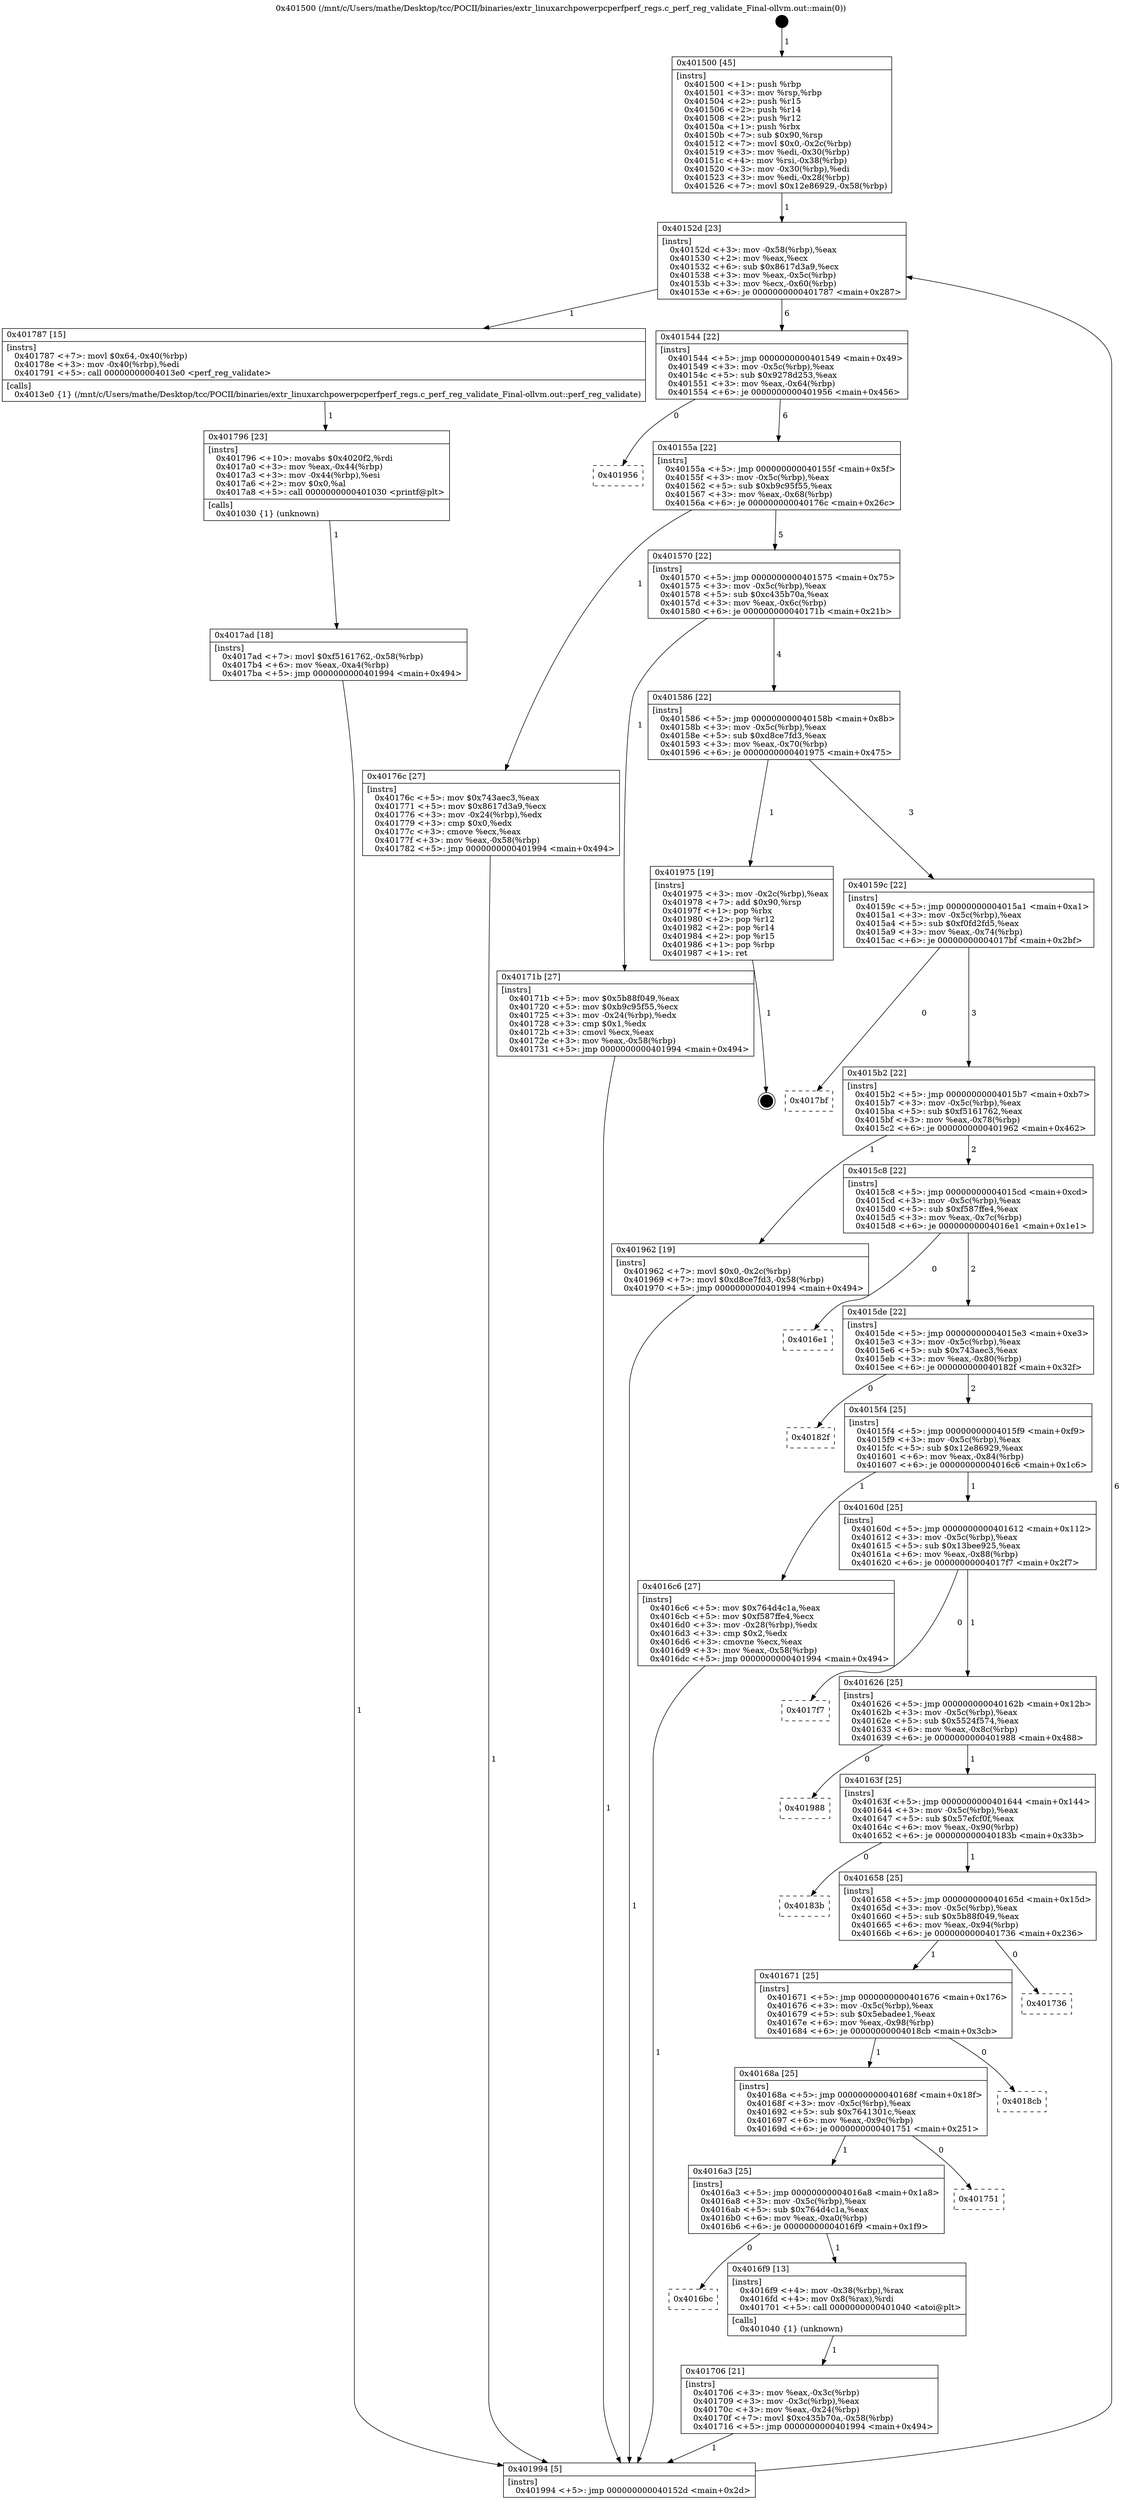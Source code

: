 digraph "0x401500" {
  label = "0x401500 (/mnt/c/Users/mathe/Desktop/tcc/POCII/binaries/extr_linuxarchpowerpcperfperf_regs.c_perf_reg_validate_Final-ollvm.out::main(0))"
  labelloc = "t"
  node[shape=record]

  Entry [label="",width=0.3,height=0.3,shape=circle,fillcolor=black,style=filled]
  "0x40152d" [label="{
     0x40152d [23]\l
     | [instrs]\l
     &nbsp;&nbsp;0x40152d \<+3\>: mov -0x58(%rbp),%eax\l
     &nbsp;&nbsp;0x401530 \<+2\>: mov %eax,%ecx\l
     &nbsp;&nbsp;0x401532 \<+6\>: sub $0x8617d3a9,%ecx\l
     &nbsp;&nbsp;0x401538 \<+3\>: mov %eax,-0x5c(%rbp)\l
     &nbsp;&nbsp;0x40153b \<+3\>: mov %ecx,-0x60(%rbp)\l
     &nbsp;&nbsp;0x40153e \<+6\>: je 0000000000401787 \<main+0x287\>\l
  }"]
  "0x401787" [label="{
     0x401787 [15]\l
     | [instrs]\l
     &nbsp;&nbsp;0x401787 \<+7\>: movl $0x64,-0x40(%rbp)\l
     &nbsp;&nbsp;0x40178e \<+3\>: mov -0x40(%rbp),%edi\l
     &nbsp;&nbsp;0x401791 \<+5\>: call 00000000004013e0 \<perf_reg_validate\>\l
     | [calls]\l
     &nbsp;&nbsp;0x4013e0 \{1\} (/mnt/c/Users/mathe/Desktop/tcc/POCII/binaries/extr_linuxarchpowerpcperfperf_regs.c_perf_reg_validate_Final-ollvm.out::perf_reg_validate)\l
  }"]
  "0x401544" [label="{
     0x401544 [22]\l
     | [instrs]\l
     &nbsp;&nbsp;0x401544 \<+5\>: jmp 0000000000401549 \<main+0x49\>\l
     &nbsp;&nbsp;0x401549 \<+3\>: mov -0x5c(%rbp),%eax\l
     &nbsp;&nbsp;0x40154c \<+5\>: sub $0x9278d253,%eax\l
     &nbsp;&nbsp;0x401551 \<+3\>: mov %eax,-0x64(%rbp)\l
     &nbsp;&nbsp;0x401554 \<+6\>: je 0000000000401956 \<main+0x456\>\l
  }"]
  Exit [label="",width=0.3,height=0.3,shape=circle,fillcolor=black,style=filled,peripheries=2]
  "0x401956" [label="{
     0x401956\l
  }", style=dashed]
  "0x40155a" [label="{
     0x40155a [22]\l
     | [instrs]\l
     &nbsp;&nbsp;0x40155a \<+5\>: jmp 000000000040155f \<main+0x5f\>\l
     &nbsp;&nbsp;0x40155f \<+3\>: mov -0x5c(%rbp),%eax\l
     &nbsp;&nbsp;0x401562 \<+5\>: sub $0xb9c95f55,%eax\l
     &nbsp;&nbsp;0x401567 \<+3\>: mov %eax,-0x68(%rbp)\l
     &nbsp;&nbsp;0x40156a \<+6\>: je 000000000040176c \<main+0x26c\>\l
  }"]
  "0x4017ad" [label="{
     0x4017ad [18]\l
     | [instrs]\l
     &nbsp;&nbsp;0x4017ad \<+7\>: movl $0xf5161762,-0x58(%rbp)\l
     &nbsp;&nbsp;0x4017b4 \<+6\>: mov %eax,-0xa4(%rbp)\l
     &nbsp;&nbsp;0x4017ba \<+5\>: jmp 0000000000401994 \<main+0x494\>\l
  }"]
  "0x40176c" [label="{
     0x40176c [27]\l
     | [instrs]\l
     &nbsp;&nbsp;0x40176c \<+5\>: mov $0x743aec3,%eax\l
     &nbsp;&nbsp;0x401771 \<+5\>: mov $0x8617d3a9,%ecx\l
     &nbsp;&nbsp;0x401776 \<+3\>: mov -0x24(%rbp),%edx\l
     &nbsp;&nbsp;0x401779 \<+3\>: cmp $0x0,%edx\l
     &nbsp;&nbsp;0x40177c \<+3\>: cmove %ecx,%eax\l
     &nbsp;&nbsp;0x40177f \<+3\>: mov %eax,-0x58(%rbp)\l
     &nbsp;&nbsp;0x401782 \<+5\>: jmp 0000000000401994 \<main+0x494\>\l
  }"]
  "0x401570" [label="{
     0x401570 [22]\l
     | [instrs]\l
     &nbsp;&nbsp;0x401570 \<+5\>: jmp 0000000000401575 \<main+0x75\>\l
     &nbsp;&nbsp;0x401575 \<+3\>: mov -0x5c(%rbp),%eax\l
     &nbsp;&nbsp;0x401578 \<+5\>: sub $0xc435b70a,%eax\l
     &nbsp;&nbsp;0x40157d \<+3\>: mov %eax,-0x6c(%rbp)\l
     &nbsp;&nbsp;0x401580 \<+6\>: je 000000000040171b \<main+0x21b\>\l
  }"]
  "0x401796" [label="{
     0x401796 [23]\l
     | [instrs]\l
     &nbsp;&nbsp;0x401796 \<+10\>: movabs $0x4020f2,%rdi\l
     &nbsp;&nbsp;0x4017a0 \<+3\>: mov %eax,-0x44(%rbp)\l
     &nbsp;&nbsp;0x4017a3 \<+3\>: mov -0x44(%rbp),%esi\l
     &nbsp;&nbsp;0x4017a6 \<+2\>: mov $0x0,%al\l
     &nbsp;&nbsp;0x4017a8 \<+5\>: call 0000000000401030 \<printf@plt\>\l
     | [calls]\l
     &nbsp;&nbsp;0x401030 \{1\} (unknown)\l
  }"]
  "0x40171b" [label="{
     0x40171b [27]\l
     | [instrs]\l
     &nbsp;&nbsp;0x40171b \<+5\>: mov $0x5b88f049,%eax\l
     &nbsp;&nbsp;0x401720 \<+5\>: mov $0xb9c95f55,%ecx\l
     &nbsp;&nbsp;0x401725 \<+3\>: mov -0x24(%rbp),%edx\l
     &nbsp;&nbsp;0x401728 \<+3\>: cmp $0x1,%edx\l
     &nbsp;&nbsp;0x40172b \<+3\>: cmovl %ecx,%eax\l
     &nbsp;&nbsp;0x40172e \<+3\>: mov %eax,-0x58(%rbp)\l
     &nbsp;&nbsp;0x401731 \<+5\>: jmp 0000000000401994 \<main+0x494\>\l
  }"]
  "0x401586" [label="{
     0x401586 [22]\l
     | [instrs]\l
     &nbsp;&nbsp;0x401586 \<+5\>: jmp 000000000040158b \<main+0x8b\>\l
     &nbsp;&nbsp;0x40158b \<+3\>: mov -0x5c(%rbp),%eax\l
     &nbsp;&nbsp;0x40158e \<+5\>: sub $0xd8ce7fd3,%eax\l
     &nbsp;&nbsp;0x401593 \<+3\>: mov %eax,-0x70(%rbp)\l
     &nbsp;&nbsp;0x401596 \<+6\>: je 0000000000401975 \<main+0x475\>\l
  }"]
  "0x401706" [label="{
     0x401706 [21]\l
     | [instrs]\l
     &nbsp;&nbsp;0x401706 \<+3\>: mov %eax,-0x3c(%rbp)\l
     &nbsp;&nbsp;0x401709 \<+3\>: mov -0x3c(%rbp),%eax\l
     &nbsp;&nbsp;0x40170c \<+3\>: mov %eax,-0x24(%rbp)\l
     &nbsp;&nbsp;0x40170f \<+7\>: movl $0xc435b70a,-0x58(%rbp)\l
     &nbsp;&nbsp;0x401716 \<+5\>: jmp 0000000000401994 \<main+0x494\>\l
  }"]
  "0x401975" [label="{
     0x401975 [19]\l
     | [instrs]\l
     &nbsp;&nbsp;0x401975 \<+3\>: mov -0x2c(%rbp),%eax\l
     &nbsp;&nbsp;0x401978 \<+7\>: add $0x90,%rsp\l
     &nbsp;&nbsp;0x40197f \<+1\>: pop %rbx\l
     &nbsp;&nbsp;0x401980 \<+2\>: pop %r12\l
     &nbsp;&nbsp;0x401982 \<+2\>: pop %r14\l
     &nbsp;&nbsp;0x401984 \<+2\>: pop %r15\l
     &nbsp;&nbsp;0x401986 \<+1\>: pop %rbp\l
     &nbsp;&nbsp;0x401987 \<+1\>: ret\l
  }"]
  "0x40159c" [label="{
     0x40159c [22]\l
     | [instrs]\l
     &nbsp;&nbsp;0x40159c \<+5\>: jmp 00000000004015a1 \<main+0xa1\>\l
     &nbsp;&nbsp;0x4015a1 \<+3\>: mov -0x5c(%rbp),%eax\l
     &nbsp;&nbsp;0x4015a4 \<+5\>: sub $0xf0fd2fd5,%eax\l
     &nbsp;&nbsp;0x4015a9 \<+3\>: mov %eax,-0x74(%rbp)\l
     &nbsp;&nbsp;0x4015ac \<+6\>: je 00000000004017bf \<main+0x2bf\>\l
  }"]
  "0x4016bc" [label="{
     0x4016bc\l
  }", style=dashed]
  "0x4017bf" [label="{
     0x4017bf\l
  }", style=dashed]
  "0x4015b2" [label="{
     0x4015b2 [22]\l
     | [instrs]\l
     &nbsp;&nbsp;0x4015b2 \<+5\>: jmp 00000000004015b7 \<main+0xb7\>\l
     &nbsp;&nbsp;0x4015b7 \<+3\>: mov -0x5c(%rbp),%eax\l
     &nbsp;&nbsp;0x4015ba \<+5\>: sub $0xf5161762,%eax\l
     &nbsp;&nbsp;0x4015bf \<+3\>: mov %eax,-0x78(%rbp)\l
     &nbsp;&nbsp;0x4015c2 \<+6\>: je 0000000000401962 \<main+0x462\>\l
  }"]
  "0x4016f9" [label="{
     0x4016f9 [13]\l
     | [instrs]\l
     &nbsp;&nbsp;0x4016f9 \<+4\>: mov -0x38(%rbp),%rax\l
     &nbsp;&nbsp;0x4016fd \<+4\>: mov 0x8(%rax),%rdi\l
     &nbsp;&nbsp;0x401701 \<+5\>: call 0000000000401040 \<atoi@plt\>\l
     | [calls]\l
     &nbsp;&nbsp;0x401040 \{1\} (unknown)\l
  }"]
  "0x401962" [label="{
     0x401962 [19]\l
     | [instrs]\l
     &nbsp;&nbsp;0x401962 \<+7\>: movl $0x0,-0x2c(%rbp)\l
     &nbsp;&nbsp;0x401969 \<+7\>: movl $0xd8ce7fd3,-0x58(%rbp)\l
     &nbsp;&nbsp;0x401970 \<+5\>: jmp 0000000000401994 \<main+0x494\>\l
  }"]
  "0x4015c8" [label="{
     0x4015c8 [22]\l
     | [instrs]\l
     &nbsp;&nbsp;0x4015c8 \<+5\>: jmp 00000000004015cd \<main+0xcd\>\l
     &nbsp;&nbsp;0x4015cd \<+3\>: mov -0x5c(%rbp),%eax\l
     &nbsp;&nbsp;0x4015d0 \<+5\>: sub $0xf587ffe4,%eax\l
     &nbsp;&nbsp;0x4015d5 \<+3\>: mov %eax,-0x7c(%rbp)\l
     &nbsp;&nbsp;0x4015d8 \<+6\>: je 00000000004016e1 \<main+0x1e1\>\l
  }"]
  "0x4016a3" [label="{
     0x4016a3 [25]\l
     | [instrs]\l
     &nbsp;&nbsp;0x4016a3 \<+5\>: jmp 00000000004016a8 \<main+0x1a8\>\l
     &nbsp;&nbsp;0x4016a8 \<+3\>: mov -0x5c(%rbp),%eax\l
     &nbsp;&nbsp;0x4016ab \<+5\>: sub $0x764d4c1a,%eax\l
     &nbsp;&nbsp;0x4016b0 \<+6\>: mov %eax,-0xa0(%rbp)\l
     &nbsp;&nbsp;0x4016b6 \<+6\>: je 00000000004016f9 \<main+0x1f9\>\l
  }"]
  "0x4016e1" [label="{
     0x4016e1\l
  }", style=dashed]
  "0x4015de" [label="{
     0x4015de [22]\l
     | [instrs]\l
     &nbsp;&nbsp;0x4015de \<+5\>: jmp 00000000004015e3 \<main+0xe3\>\l
     &nbsp;&nbsp;0x4015e3 \<+3\>: mov -0x5c(%rbp),%eax\l
     &nbsp;&nbsp;0x4015e6 \<+5\>: sub $0x743aec3,%eax\l
     &nbsp;&nbsp;0x4015eb \<+3\>: mov %eax,-0x80(%rbp)\l
     &nbsp;&nbsp;0x4015ee \<+6\>: je 000000000040182f \<main+0x32f\>\l
  }"]
  "0x401751" [label="{
     0x401751\l
  }", style=dashed]
  "0x40182f" [label="{
     0x40182f\l
  }", style=dashed]
  "0x4015f4" [label="{
     0x4015f4 [25]\l
     | [instrs]\l
     &nbsp;&nbsp;0x4015f4 \<+5\>: jmp 00000000004015f9 \<main+0xf9\>\l
     &nbsp;&nbsp;0x4015f9 \<+3\>: mov -0x5c(%rbp),%eax\l
     &nbsp;&nbsp;0x4015fc \<+5\>: sub $0x12e86929,%eax\l
     &nbsp;&nbsp;0x401601 \<+6\>: mov %eax,-0x84(%rbp)\l
     &nbsp;&nbsp;0x401607 \<+6\>: je 00000000004016c6 \<main+0x1c6\>\l
  }"]
  "0x40168a" [label="{
     0x40168a [25]\l
     | [instrs]\l
     &nbsp;&nbsp;0x40168a \<+5\>: jmp 000000000040168f \<main+0x18f\>\l
     &nbsp;&nbsp;0x40168f \<+3\>: mov -0x5c(%rbp),%eax\l
     &nbsp;&nbsp;0x401692 \<+5\>: sub $0x7641301c,%eax\l
     &nbsp;&nbsp;0x401697 \<+6\>: mov %eax,-0x9c(%rbp)\l
     &nbsp;&nbsp;0x40169d \<+6\>: je 0000000000401751 \<main+0x251\>\l
  }"]
  "0x4016c6" [label="{
     0x4016c6 [27]\l
     | [instrs]\l
     &nbsp;&nbsp;0x4016c6 \<+5\>: mov $0x764d4c1a,%eax\l
     &nbsp;&nbsp;0x4016cb \<+5\>: mov $0xf587ffe4,%ecx\l
     &nbsp;&nbsp;0x4016d0 \<+3\>: mov -0x28(%rbp),%edx\l
     &nbsp;&nbsp;0x4016d3 \<+3\>: cmp $0x2,%edx\l
     &nbsp;&nbsp;0x4016d6 \<+3\>: cmovne %ecx,%eax\l
     &nbsp;&nbsp;0x4016d9 \<+3\>: mov %eax,-0x58(%rbp)\l
     &nbsp;&nbsp;0x4016dc \<+5\>: jmp 0000000000401994 \<main+0x494\>\l
  }"]
  "0x40160d" [label="{
     0x40160d [25]\l
     | [instrs]\l
     &nbsp;&nbsp;0x40160d \<+5\>: jmp 0000000000401612 \<main+0x112\>\l
     &nbsp;&nbsp;0x401612 \<+3\>: mov -0x5c(%rbp),%eax\l
     &nbsp;&nbsp;0x401615 \<+5\>: sub $0x13bee925,%eax\l
     &nbsp;&nbsp;0x40161a \<+6\>: mov %eax,-0x88(%rbp)\l
     &nbsp;&nbsp;0x401620 \<+6\>: je 00000000004017f7 \<main+0x2f7\>\l
  }"]
  "0x401994" [label="{
     0x401994 [5]\l
     | [instrs]\l
     &nbsp;&nbsp;0x401994 \<+5\>: jmp 000000000040152d \<main+0x2d\>\l
  }"]
  "0x401500" [label="{
     0x401500 [45]\l
     | [instrs]\l
     &nbsp;&nbsp;0x401500 \<+1\>: push %rbp\l
     &nbsp;&nbsp;0x401501 \<+3\>: mov %rsp,%rbp\l
     &nbsp;&nbsp;0x401504 \<+2\>: push %r15\l
     &nbsp;&nbsp;0x401506 \<+2\>: push %r14\l
     &nbsp;&nbsp;0x401508 \<+2\>: push %r12\l
     &nbsp;&nbsp;0x40150a \<+1\>: push %rbx\l
     &nbsp;&nbsp;0x40150b \<+7\>: sub $0x90,%rsp\l
     &nbsp;&nbsp;0x401512 \<+7\>: movl $0x0,-0x2c(%rbp)\l
     &nbsp;&nbsp;0x401519 \<+3\>: mov %edi,-0x30(%rbp)\l
     &nbsp;&nbsp;0x40151c \<+4\>: mov %rsi,-0x38(%rbp)\l
     &nbsp;&nbsp;0x401520 \<+3\>: mov -0x30(%rbp),%edi\l
     &nbsp;&nbsp;0x401523 \<+3\>: mov %edi,-0x28(%rbp)\l
     &nbsp;&nbsp;0x401526 \<+7\>: movl $0x12e86929,-0x58(%rbp)\l
  }"]
  "0x4018cb" [label="{
     0x4018cb\l
  }", style=dashed]
  "0x4017f7" [label="{
     0x4017f7\l
  }", style=dashed]
  "0x401626" [label="{
     0x401626 [25]\l
     | [instrs]\l
     &nbsp;&nbsp;0x401626 \<+5\>: jmp 000000000040162b \<main+0x12b\>\l
     &nbsp;&nbsp;0x40162b \<+3\>: mov -0x5c(%rbp),%eax\l
     &nbsp;&nbsp;0x40162e \<+5\>: sub $0x5524f574,%eax\l
     &nbsp;&nbsp;0x401633 \<+6\>: mov %eax,-0x8c(%rbp)\l
     &nbsp;&nbsp;0x401639 \<+6\>: je 0000000000401988 \<main+0x488\>\l
  }"]
  "0x401671" [label="{
     0x401671 [25]\l
     | [instrs]\l
     &nbsp;&nbsp;0x401671 \<+5\>: jmp 0000000000401676 \<main+0x176\>\l
     &nbsp;&nbsp;0x401676 \<+3\>: mov -0x5c(%rbp),%eax\l
     &nbsp;&nbsp;0x401679 \<+5\>: sub $0x5ebadee1,%eax\l
     &nbsp;&nbsp;0x40167e \<+6\>: mov %eax,-0x98(%rbp)\l
     &nbsp;&nbsp;0x401684 \<+6\>: je 00000000004018cb \<main+0x3cb\>\l
  }"]
  "0x401988" [label="{
     0x401988\l
  }", style=dashed]
  "0x40163f" [label="{
     0x40163f [25]\l
     | [instrs]\l
     &nbsp;&nbsp;0x40163f \<+5\>: jmp 0000000000401644 \<main+0x144\>\l
     &nbsp;&nbsp;0x401644 \<+3\>: mov -0x5c(%rbp),%eax\l
     &nbsp;&nbsp;0x401647 \<+5\>: sub $0x57efcf0f,%eax\l
     &nbsp;&nbsp;0x40164c \<+6\>: mov %eax,-0x90(%rbp)\l
     &nbsp;&nbsp;0x401652 \<+6\>: je 000000000040183b \<main+0x33b\>\l
  }"]
  "0x401736" [label="{
     0x401736\l
  }", style=dashed]
  "0x40183b" [label="{
     0x40183b\l
  }", style=dashed]
  "0x401658" [label="{
     0x401658 [25]\l
     | [instrs]\l
     &nbsp;&nbsp;0x401658 \<+5\>: jmp 000000000040165d \<main+0x15d\>\l
     &nbsp;&nbsp;0x40165d \<+3\>: mov -0x5c(%rbp),%eax\l
     &nbsp;&nbsp;0x401660 \<+5\>: sub $0x5b88f049,%eax\l
     &nbsp;&nbsp;0x401665 \<+6\>: mov %eax,-0x94(%rbp)\l
     &nbsp;&nbsp;0x40166b \<+6\>: je 0000000000401736 \<main+0x236\>\l
  }"]
  Entry -> "0x401500" [label=" 1"]
  "0x40152d" -> "0x401787" [label=" 1"]
  "0x40152d" -> "0x401544" [label=" 6"]
  "0x401975" -> Exit [label=" 1"]
  "0x401544" -> "0x401956" [label=" 0"]
  "0x401544" -> "0x40155a" [label=" 6"]
  "0x401962" -> "0x401994" [label=" 1"]
  "0x40155a" -> "0x40176c" [label=" 1"]
  "0x40155a" -> "0x401570" [label=" 5"]
  "0x4017ad" -> "0x401994" [label=" 1"]
  "0x401570" -> "0x40171b" [label=" 1"]
  "0x401570" -> "0x401586" [label=" 4"]
  "0x401796" -> "0x4017ad" [label=" 1"]
  "0x401586" -> "0x401975" [label=" 1"]
  "0x401586" -> "0x40159c" [label=" 3"]
  "0x401787" -> "0x401796" [label=" 1"]
  "0x40159c" -> "0x4017bf" [label=" 0"]
  "0x40159c" -> "0x4015b2" [label=" 3"]
  "0x40176c" -> "0x401994" [label=" 1"]
  "0x4015b2" -> "0x401962" [label=" 1"]
  "0x4015b2" -> "0x4015c8" [label=" 2"]
  "0x40171b" -> "0x401994" [label=" 1"]
  "0x4015c8" -> "0x4016e1" [label=" 0"]
  "0x4015c8" -> "0x4015de" [label=" 2"]
  "0x4016f9" -> "0x401706" [label=" 1"]
  "0x4015de" -> "0x40182f" [label=" 0"]
  "0x4015de" -> "0x4015f4" [label=" 2"]
  "0x4016a3" -> "0x4016bc" [label=" 0"]
  "0x4015f4" -> "0x4016c6" [label=" 1"]
  "0x4015f4" -> "0x40160d" [label=" 1"]
  "0x4016c6" -> "0x401994" [label=" 1"]
  "0x401500" -> "0x40152d" [label=" 1"]
  "0x401994" -> "0x40152d" [label=" 6"]
  "0x401706" -> "0x401994" [label=" 1"]
  "0x40160d" -> "0x4017f7" [label=" 0"]
  "0x40160d" -> "0x401626" [label=" 1"]
  "0x40168a" -> "0x4016a3" [label=" 1"]
  "0x401626" -> "0x401988" [label=" 0"]
  "0x401626" -> "0x40163f" [label=" 1"]
  "0x4016a3" -> "0x4016f9" [label=" 1"]
  "0x40163f" -> "0x40183b" [label=" 0"]
  "0x40163f" -> "0x401658" [label=" 1"]
  "0x401671" -> "0x40168a" [label=" 1"]
  "0x401658" -> "0x401736" [label=" 0"]
  "0x401658" -> "0x401671" [label=" 1"]
  "0x40168a" -> "0x401751" [label=" 0"]
  "0x401671" -> "0x4018cb" [label=" 0"]
}

